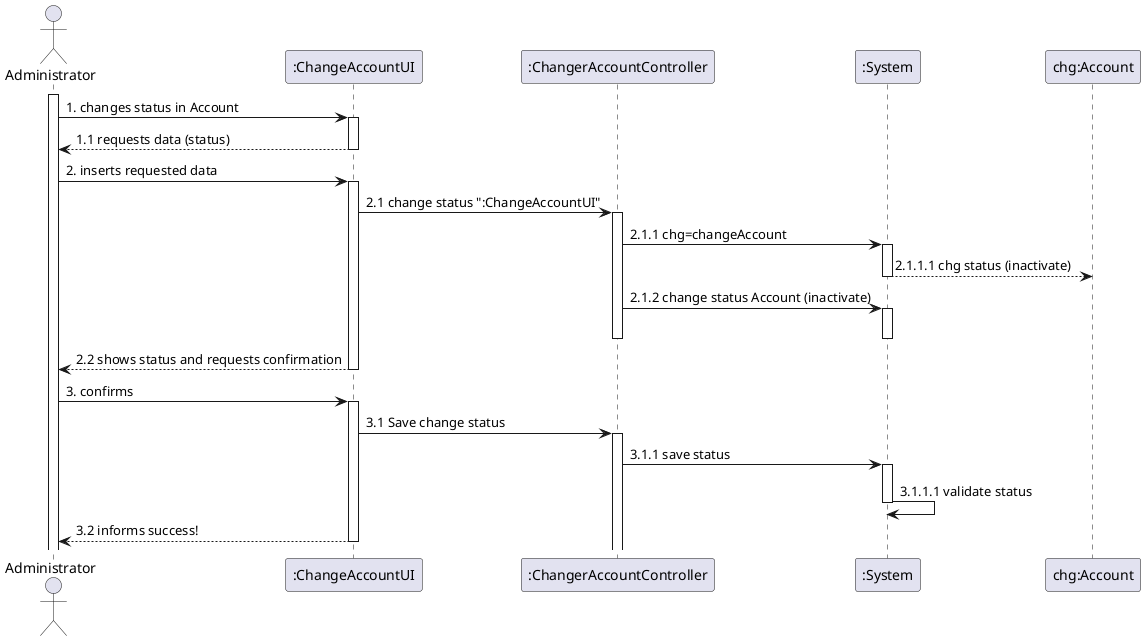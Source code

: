 @startuml
'https://plantuml.com/sequence-diagram


actor "Administrator"
participant ":ChangeAccountUI" as rgui
participant ":ChangerAccountController" as rgc
participant ":System" as System
participant "chg:Account" as Account

activate Administrator
Administrator  -> rgui : 1. changes status in Account
activate rgui
rgui --> Administrator: 1.1 requests data (status)
deactivate rgui
Administrator -> rgui: 2. inserts requested data
activate rgui
rgui -> rgc: 2.1 change status ":ChangeAccountUI"
activate rgc
rgc -> System: 2.1.1 chg=changeAccount
activate System
System --> Account: 2.1.1.1 chg status (inactivate)
deactivate System
rgc -> System: 2.1.2 change status Account (inactivate)
activate System
deactivate rgc
deactivate System
rgui --> Administrator: 2.2 shows status and requests confirmation
deactivate rgui
Administrator -> rgui: 3. confirms
activate rgui
rgui -> rgc: 3.1 Save change status
activate rgc
rgc -> System: 3.1.1 save status
activate System
System -> System: 3.1.1.1 validate status

deactivate System

rgui --> Administrator: 3.2 informs success!
deactivate rgui





@enduml